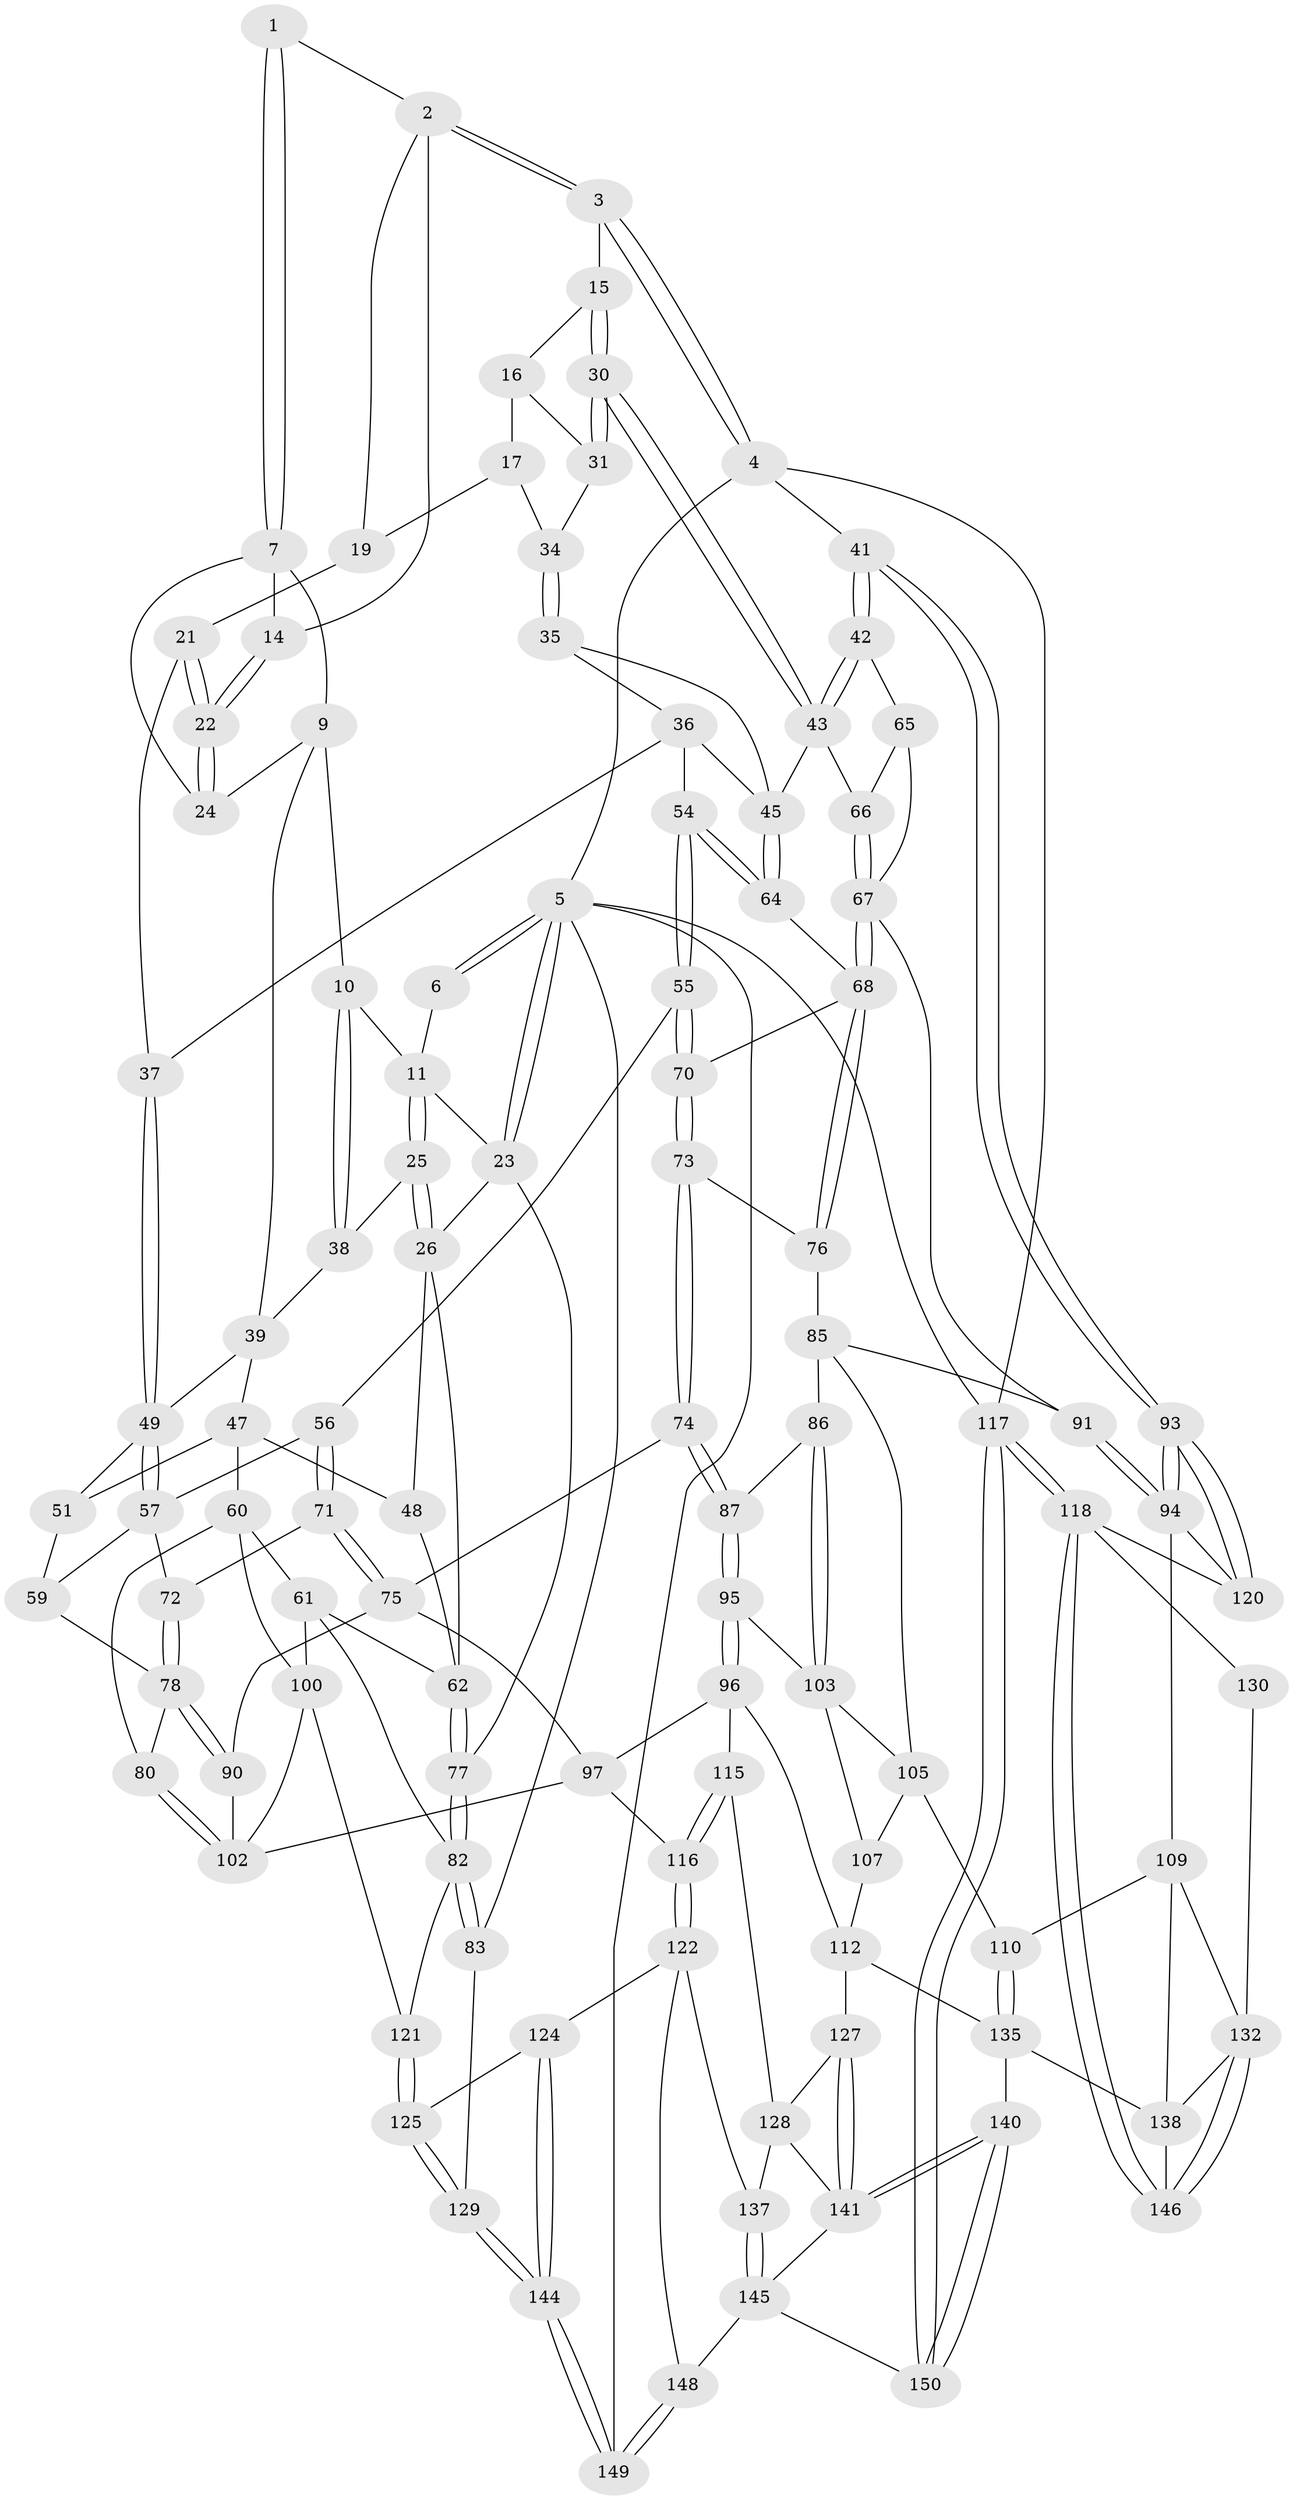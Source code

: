 // Generated by graph-tools (version 1.1) at 2025/24/03/03/25 07:24:40]
// undirected, 105 vertices, 239 edges
graph export_dot {
graph [start="1"]
  node [color=gray90,style=filled];
  1 [pos="+0.30159865734485103+0"];
  2 [pos="+0.6051785826352566+0",super="+13"];
  3 [pos="+1+0"];
  4 [pos="+1+0"];
  5 [pos="+0+0",super="+84"];
  6 [pos="+0.10125202534002145+0"];
  7 [pos="+0.3047519002157423+0",super="+8"];
  9 [pos="+0.2576094700042043+0.05102678541746857",super="+33"];
  10 [pos="+0.2502286272853002+0.059227002823146115"];
  11 [pos="+0.11661547911959884+0.06627524687527946",super="+12"];
  14 [pos="+0.4429290002306213+0.06543875947783107"];
  15 [pos="+0.9339272176888749+0"];
  16 [pos="+0.9138862214594947+0",super="+29"];
  17 [pos="+0.7214472651222696+0.07347758817861207",super="+18"];
  19 [pos="+0.6744540374675441+0.07214856613109842",super="+20"];
  21 [pos="+0.4914715753498357+0.19626200862365198",super="+32"];
  22 [pos="+0.4892253162176056+0.19490212951463542"];
  23 [pos="+0+0.1372126058789636",super="+28"];
  24 [pos="+0.4161465266260589+0.18965508592682542"];
  25 [pos="+0.1164926935094822+0.16740085600620933"];
  26 [pos="+0+0.2707977924541129",super="+27"];
  30 [pos="+0.8772497849191006+0.26027118499617863"];
  31 [pos="+0.8052778893137742+0.17743359921092344"];
  34 [pos="+0.699610853810271+0.17042896061999158"];
  35 [pos="+0.6815805157448112+0.20280423257414296"];
  36 [pos="+0.5649806167786625+0.2420811132137773",super="+53"];
  37 [pos="+0.4942289750878485+0.19998181895376385"];
  38 [pos="+0.2244403494019984+0.18038210757711876"];
  39 [pos="+0.3065376534303527+0.23364975067080365",super="+40"];
  41 [pos="+1+0.3488438065370819"];
  42 [pos="+1+0.34688888547441676"];
  43 [pos="+0.8908894523766421+0.29561139978080164",super="+44"];
  45 [pos="+0.8042559532677359+0.3319520687191636",super="+46"];
  47 [pos="+0.1731288185612379+0.3067644968146306",super="+52"];
  48 [pos="+0.13780334470953262+0.3066442060420886"];
  49 [pos="+0.4541516442190489+0.2855043061798842",super="+50"];
  51 [pos="+0.2926226360235614+0.4465828333223746"];
  54 [pos="+0.5972553011230151+0.38505040284244574"];
  55 [pos="+0.5919605333876334+0.40493369362806453"];
  56 [pos="+0.5025722063797566+0.42917719474916016"];
  57 [pos="+0.44676059537645274+0.40743307675090445",super="+58"];
  59 [pos="+0.29271799911308216+0.44661185030005174"];
  60 [pos="+0.20511977892830754+0.5103025164239827",super="+81"];
  61 [pos="+0.17059120699883418+0.5163020574165028",super="+98"];
  62 [pos="+0.1231307617294687+0.4977463742553052",super="+63"];
  64 [pos="+0.7943953632461968+0.3470778726876933"];
  65 [pos="+1+0.37131587607480204"];
  66 [pos="+0.856365663193962+0.5028635033801434"];
  67 [pos="+0.8178314770199742+0.5467171400062225",super="+88"];
  68 [pos="+0.7965319140451044+0.5285715666949469",super="+69"];
  70 [pos="+0.6417262769457444+0.46519131028480215"];
  71 [pos="+0.503664763020932+0.5417028408461003"];
  72 [pos="+0.38149548824566815+0.5149396209070058"];
  73 [pos="+0.6421008839405491+0.4668939723229035"];
  74 [pos="+0.5307816425358108+0.5548903275442385"];
  75 [pos="+0.509467043833618+0.5541580893021847",super="+89"];
  76 [pos="+0.6702877644098691+0.5172493810316955"];
  77 [pos="+0+0.6392113268382972"];
  78 [pos="+0.409324688474756+0.6040534197803469",super="+79"];
  80 [pos="+0.33570207390378726+0.6148857817862808"];
  82 [pos="+0+0.6676053429115306",super="+99"];
  83 [pos="+0+0.8250943582751139"];
  85 [pos="+0.6658093504468884+0.5318615011427614",super="+92"];
  86 [pos="+0.6419695082240735+0.5834502203195295"];
  87 [pos="+0.5985859593787163+0.5914443103771267"];
  90 [pos="+0.45201050876105336+0.6451558652914237"];
  91 [pos="+0.8400014276053109+0.6116988185749697"];
  93 [pos="+1+0.5989158660640863"];
  94 [pos="+0.8409553961864631+0.6131535125747086",super="+108"];
  95 [pos="+0.5601125913845659+0.6626294870266902"];
  96 [pos="+0.48742257069087735+0.6860192775701277",super="+113"];
  97 [pos="+0.47847283351671915+0.675990089954266",super="+114"];
  100 [pos="+0.2518914571955551+0.6596118685429193",super="+101"];
  102 [pos="+0.3462412801802415+0.6782679926389503",super="+111"];
  103 [pos="+0.6475162840858268+0.5961180699876409",super="+104"];
  105 [pos="+0.693649935170777+0.6362597706074237",super="+106"];
  107 [pos="+0.678662827845227+0.7600665188928484"];
  109 [pos="+0.7389141421887787+0.7915601058993074",super="+134"];
  110 [pos="+0.7054231024979694+0.7844148367601377"];
  112 [pos="+0.5358848140221636+0.7490172883722616",super="+126"];
  115 [pos="+0.41097854011936463+0.8292775790264268"];
  116 [pos="+0.3010312947410683+0.8167855414686894"];
  117 [pos="+1+1"];
  118 [pos="+1+1",super="+119"];
  120 [pos="+1+0.6298667625689314",super="+131"];
  121 [pos="+0.11865327909223239+0.7333510278451403"];
  122 [pos="+0.25264292704505953+0.8584133912697451",super="+123"];
  124 [pos="+0.1959374402211799+0.8470886504772278"];
  125 [pos="+0.1662985980609456+0.8344749736436532"];
  127 [pos="+0.4818657758170329+0.8724849939295912"];
  128 [pos="+0.4129893546540844+0.8309865055490987",super="+136"];
  129 [pos="+0.03806867254007673+0.8985263839494639"];
  130 [pos="+0.86443455403572+0.7685883103371823"];
  132 [pos="+0.9290998111903499+0.9528302397609608",super="+133"];
  135 [pos="+0.6190889789925721+0.8590275115802486",super="+139"];
  137 [pos="+0.30601674954621755+0.9171122650507213"];
  138 [pos="+0.7248571993907325+0.9727593544956233",super="+142"];
  140 [pos="+0.6021231393123958+1"];
  141 [pos="+0.490971965251629+0.9657869385093198",super="+143"];
  144 [pos="+0.09149212390245545+1"];
  145 [pos="+0.3501753633753058+1",super="+147"];
  146 [pos="+0.9647704703507552+0.9938817839239397"];
  148 [pos="+0.16641943617980287+1"];
  149 [pos="+0.12099123467620201+1"];
  150 [pos="+0.6017851722561238+1"];
  1 -- 2;
  1 -- 7;
  1 -- 7;
  2 -- 3;
  2 -- 3;
  2 -- 14;
  2 -- 19;
  3 -- 4;
  3 -- 4;
  3 -- 15;
  4 -- 5;
  4 -- 41;
  4 -- 117;
  5 -- 6;
  5 -- 6;
  5 -- 23;
  5 -- 23;
  5 -- 117;
  5 -- 83;
  5 -- 149;
  6 -- 11;
  7 -- 14;
  7 -- 24;
  7 -- 9;
  9 -- 10;
  9 -- 24;
  9 -- 39;
  10 -- 11;
  10 -- 38;
  10 -- 38;
  11 -- 25;
  11 -- 25;
  11 -- 23;
  14 -- 22;
  14 -- 22;
  15 -- 16;
  15 -- 30;
  15 -- 30;
  16 -- 17 [weight=2];
  16 -- 31;
  17 -- 34;
  17 -- 19;
  19 -- 21 [weight=2];
  21 -- 22;
  21 -- 22;
  21 -- 37;
  22 -- 24;
  22 -- 24;
  23 -- 77;
  23 -- 26;
  25 -- 26;
  25 -- 26;
  25 -- 38;
  26 -- 48;
  26 -- 62;
  30 -- 31;
  30 -- 31;
  30 -- 43;
  30 -- 43;
  31 -- 34;
  34 -- 35;
  34 -- 35;
  35 -- 36;
  35 -- 45;
  36 -- 37;
  36 -- 45;
  36 -- 54;
  37 -- 49;
  37 -- 49;
  38 -- 39;
  39 -- 47;
  39 -- 49;
  41 -- 42;
  41 -- 42;
  41 -- 93;
  41 -- 93;
  42 -- 43;
  42 -- 43;
  42 -- 65;
  43 -- 66;
  43 -- 45;
  45 -- 64;
  45 -- 64;
  47 -- 48;
  47 -- 51;
  47 -- 60;
  48 -- 62;
  49 -- 57;
  49 -- 57;
  49 -- 51;
  51 -- 59;
  54 -- 55;
  54 -- 55;
  54 -- 64;
  54 -- 64;
  55 -- 56;
  55 -- 70;
  55 -- 70;
  56 -- 57;
  56 -- 71;
  56 -- 71;
  57 -- 72;
  57 -- 59;
  59 -- 78;
  60 -- 61;
  60 -- 80;
  60 -- 100;
  61 -- 62;
  61 -- 100;
  61 -- 82;
  62 -- 77;
  62 -- 77;
  64 -- 68;
  65 -- 66;
  65 -- 67;
  66 -- 67;
  66 -- 67;
  67 -- 68;
  67 -- 68;
  67 -- 91;
  68 -- 76;
  68 -- 76;
  68 -- 70;
  70 -- 73;
  70 -- 73;
  71 -- 72;
  71 -- 75;
  71 -- 75;
  72 -- 78;
  72 -- 78;
  73 -- 74;
  73 -- 74;
  73 -- 76;
  74 -- 75;
  74 -- 87;
  74 -- 87;
  75 -- 97;
  75 -- 90;
  76 -- 85;
  77 -- 82;
  77 -- 82;
  78 -- 90;
  78 -- 90;
  78 -- 80;
  80 -- 102;
  80 -- 102;
  82 -- 83;
  82 -- 83;
  82 -- 121;
  83 -- 129;
  85 -- 86;
  85 -- 105;
  85 -- 91;
  86 -- 87;
  86 -- 103;
  86 -- 103;
  87 -- 95;
  87 -- 95;
  90 -- 102;
  91 -- 94;
  91 -- 94;
  93 -- 94;
  93 -- 94;
  93 -- 120;
  93 -- 120;
  94 -- 120;
  94 -- 109;
  95 -- 96;
  95 -- 96;
  95 -- 103;
  96 -- 97;
  96 -- 115;
  96 -- 112;
  97 -- 116;
  97 -- 102;
  100 -- 102;
  100 -- 121;
  103 -- 105;
  103 -- 107;
  105 -- 107;
  105 -- 110;
  107 -- 112;
  109 -- 110;
  109 -- 138;
  109 -- 132;
  110 -- 135;
  110 -- 135;
  112 -- 127;
  112 -- 135;
  115 -- 116;
  115 -- 116;
  115 -- 128;
  116 -- 122;
  116 -- 122;
  117 -- 118;
  117 -- 118;
  117 -- 150;
  117 -- 150;
  118 -- 146;
  118 -- 146;
  118 -- 120;
  118 -- 130;
  121 -- 125;
  121 -- 125;
  122 -- 137;
  122 -- 124;
  122 -- 148;
  124 -- 125;
  124 -- 144;
  124 -- 144;
  125 -- 129;
  125 -- 129;
  127 -- 128;
  127 -- 141;
  127 -- 141;
  128 -- 137;
  128 -- 141;
  129 -- 144;
  129 -- 144;
  130 -- 132;
  132 -- 146;
  132 -- 146;
  132 -- 138;
  135 -- 138;
  135 -- 140;
  137 -- 145;
  137 -- 145;
  138 -- 146;
  140 -- 141;
  140 -- 141;
  140 -- 150;
  140 -- 150;
  141 -- 145;
  144 -- 149;
  144 -- 149;
  145 -- 148;
  145 -- 150;
  148 -- 149;
  148 -- 149;
}
